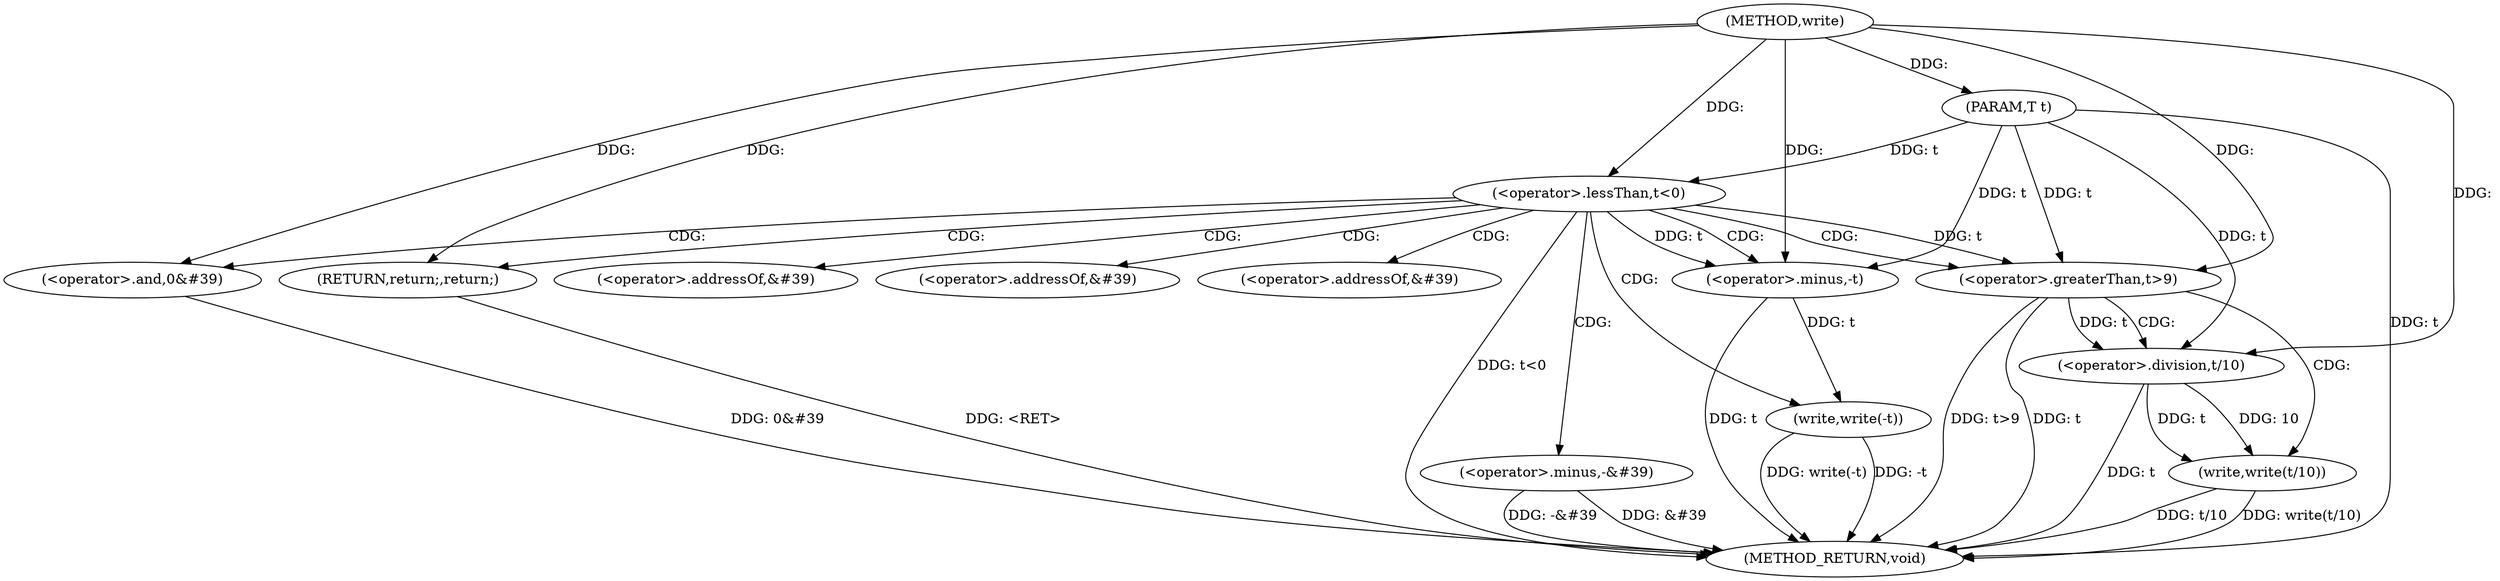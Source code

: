 digraph "write" {  
"1000185" [label = "(METHOD,write)" ]
"1000215" [label = "(METHOD_RETURN,void)" ]
"1000186" [label = "(PARAM,T t)" ]
"1000212" [label = "(<operator>.and,0&#39)" ]
"1000189" [label = "(<operator>.lessThan,t<0)" ]
"1000203" [label = "(<operator>.greaterThan,t>9)" ]
"1000206" [label = "(write,write(t/10))" ]
"1000195" [label = "(<operator>.minus,-&#39)" ]
"1000198" [label = "(write,write(-t))" ]
"1000201" [label = "(RETURN,return;,return;)" ]
"1000207" [label = "(<operator>.division,t/10)" ]
"1000199" [label = "(<operator>.minus,-t)" ]
"1000210" [label = "(<operator>.addressOf,&#39)" ]
"1000193" [label = "(<operator>.addressOf,&#39)" ]
"1000196" [label = "(<operator>.addressOf,&#39)" ]
  "1000186" -> "1000215"  [ label = "DDG: t"] 
  "1000189" -> "1000215"  [ label = "DDG: t<0"] 
  "1000203" -> "1000215"  [ label = "DDG: t"] 
  "1000203" -> "1000215"  [ label = "DDG: t>9"] 
  "1000207" -> "1000215"  [ label = "DDG: t"] 
  "1000206" -> "1000215"  [ label = "DDG: t/10"] 
  "1000206" -> "1000215"  [ label = "DDG: write(t/10)"] 
  "1000212" -> "1000215"  [ label = "DDG: 0&#39"] 
  "1000195" -> "1000215"  [ label = "DDG: &#39"] 
  "1000195" -> "1000215"  [ label = "DDG: -&#39"] 
  "1000199" -> "1000215"  [ label = "DDG: t"] 
  "1000198" -> "1000215"  [ label = "DDG: -t"] 
  "1000198" -> "1000215"  [ label = "DDG: write(-t)"] 
  "1000201" -> "1000215"  [ label = "DDG: <RET>"] 
  "1000185" -> "1000186"  [ label = "DDG: "] 
  "1000185" -> "1000212"  [ label = "DDG: "] 
  "1000186" -> "1000189"  [ label = "DDG: t"] 
  "1000185" -> "1000189"  [ label = "DDG: "] 
  "1000185" -> "1000201"  [ label = "DDG: "] 
  "1000189" -> "1000203"  [ label = "DDG: t"] 
  "1000186" -> "1000203"  [ label = "DDG: t"] 
  "1000185" -> "1000203"  [ label = "DDG: "] 
  "1000207" -> "1000206"  [ label = "DDG: 10"] 
  "1000207" -> "1000206"  [ label = "DDG: t"] 
  "1000199" -> "1000198"  [ label = "DDG: t"] 
  "1000203" -> "1000207"  [ label = "DDG: t"] 
  "1000186" -> "1000207"  [ label = "DDG: t"] 
  "1000185" -> "1000207"  [ label = "DDG: "] 
  "1000189" -> "1000199"  [ label = "DDG: t"] 
  "1000186" -> "1000199"  [ label = "DDG: t"] 
  "1000185" -> "1000199"  [ label = "DDG: "] 
  "1000189" -> "1000201"  [ label = "CDG: "] 
  "1000189" -> "1000210"  [ label = "CDG: "] 
  "1000189" -> "1000199"  [ label = "CDG: "] 
  "1000189" -> "1000195"  [ label = "CDG: "] 
  "1000189" -> "1000193"  [ label = "CDG: "] 
  "1000189" -> "1000198"  [ label = "CDG: "] 
  "1000189" -> "1000203"  [ label = "CDG: "] 
  "1000189" -> "1000212"  [ label = "CDG: "] 
  "1000189" -> "1000196"  [ label = "CDG: "] 
  "1000203" -> "1000207"  [ label = "CDG: "] 
  "1000203" -> "1000206"  [ label = "CDG: "] 
}
